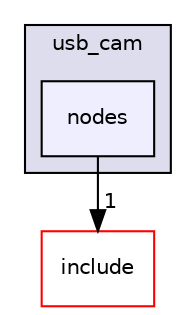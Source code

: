 digraph "modules/drivers/usb_cam/nodes" {
  compound=true
  node [ fontsize="10", fontname="Helvetica"];
  edge [ labelfontsize="10", labelfontname="Helvetica"];
  subgraph clusterdir_fcf7bdd43917afa27248464d5a5d7745 {
    graph [ bgcolor="#ddddee", pencolor="black", label="usb_cam" fontname="Helvetica", fontsize="10", URL="dir_fcf7bdd43917afa27248464d5a5d7745.html"]
  dir_581dfc343039f5bcb1f7bd11d6604072 [shape=box, label="nodes", style="filled", fillcolor="#eeeeff", pencolor="black", URL="dir_581dfc343039f5bcb1f7bd11d6604072.html"];
  }
  dir_7f440dff8777732b2b0d6d1a4b06ee8e [shape=box label="include" fillcolor="white" style="filled" color="red" URL="dir_7f440dff8777732b2b0d6d1a4b06ee8e.html"];
  dir_581dfc343039f5bcb1f7bd11d6604072->dir_7f440dff8777732b2b0d6d1a4b06ee8e [headlabel="1", labeldistance=1.5 headhref="dir_000121_000119.html"];
}
